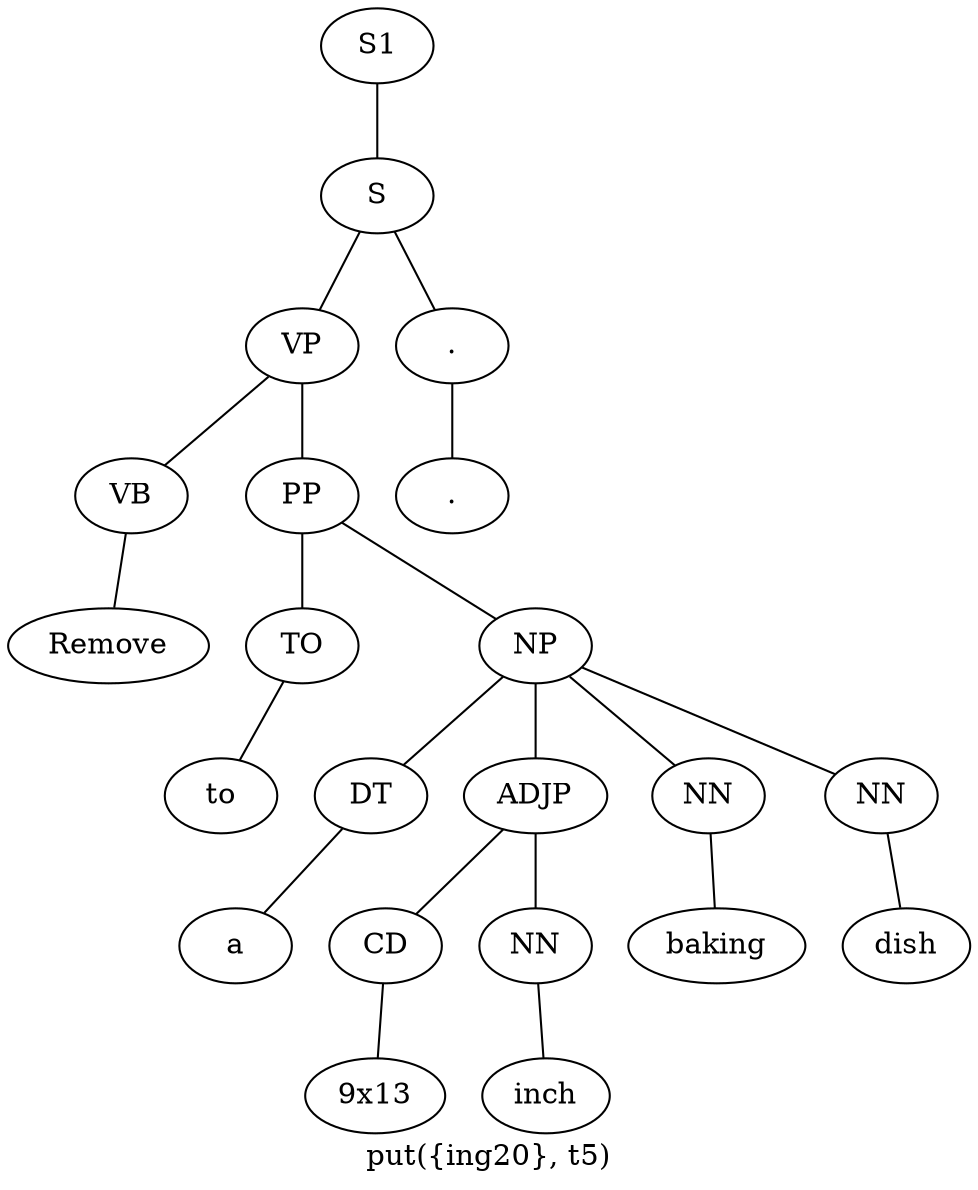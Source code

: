 graph SyntaxGraph {
	label = "put({ing20}, t5)";
	Node0 [label="S1"];
	Node1 [label="S"];
	Node2 [label="VP"];
	Node3 [label="VB"];
	Node4 [label="Remove"];
	Node5 [label="PP"];
	Node6 [label="TO"];
	Node7 [label="to"];
	Node8 [label="NP"];
	Node9 [label="DT"];
	Node10 [label="a"];
	Node11 [label="ADJP"];
	Node12 [label="CD"];
	Node13 [label="9x13"];
	Node14 [label="NN"];
	Node15 [label="inch"];
	Node16 [label="NN"];
	Node17 [label="baking"];
	Node18 [label="NN"];
	Node19 [label="dish"];
	Node20 [label="."];
	Node21 [label="."];

	Node0 -- Node1;
	Node1 -- Node2;
	Node1 -- Node20;
	Node2 -- Node3;
	Node2 -- Node5;
	Node3 -- Node4;
	Node5 -- Node6;
	Node5 -- Node8;
	Node6 -- Node7;
	Node8 -- Node9;
	Node8 -- Node11;
	Node8 -- Node16;
	Node8 -- Node18;
	Node9 -- Node10;
	Node11 -- Node12;
	Node11 -- Node14;
	Node12 -- Node13;
	Node14 -- Node15;
	Node16 -- Node17;
	Node18 -- Node19;
	Node20 -- Node21;
}